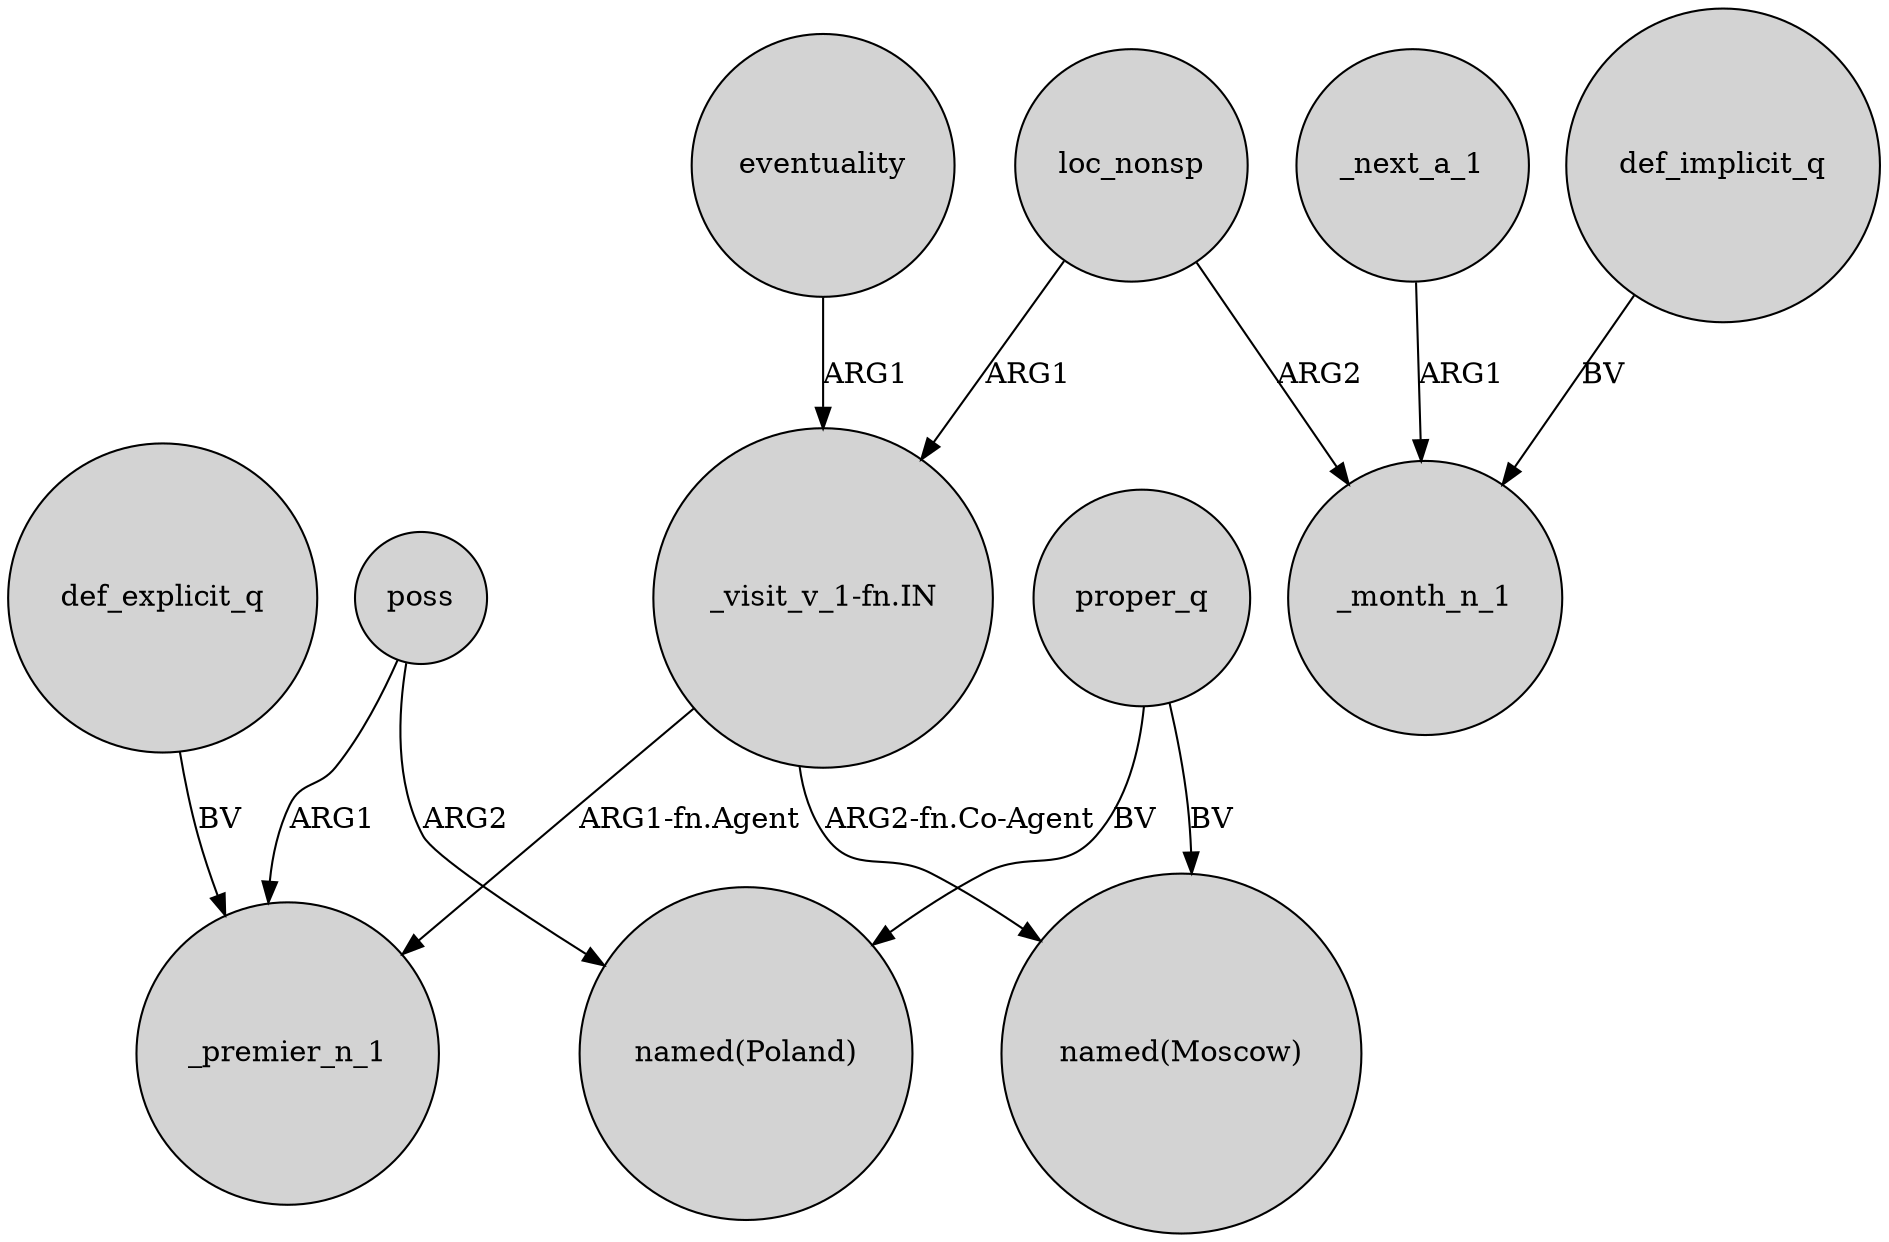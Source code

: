digraph {
	node [shape=circle style=filled]
	poss -> _premier_n_1 [label=ARG1]
	proper_q -> "named(Moscow)" [label=BV]
	def_implicit_q -> _month_n_1 [label=BV]
	"_visit_v_1-fn.IN" -> "named(Moscow)" [label="ARG2-fn.Co-Agent"]
	loc_nonsp -> "_visit_v_1-fn.IN" [label=ARG1]
	def_explicit_q -> _premier_n_1 [label=BV]
	loc_nonsp -> _month_n_1 [label=ARG2]
	_next_a_1 -> _month_n_1 [label=ARG1]
	eventuality -> "_visit_v_1-fn.IN" [label=ARG1]
	poss -> "named(Poland)" [label=ARG2]
	proper_q -> "named(Poland)" [label=BV]
	"_visit_v_1-fn.IN" -> _premier_n_1 [label="ARG1-fn.Agent"]
}
